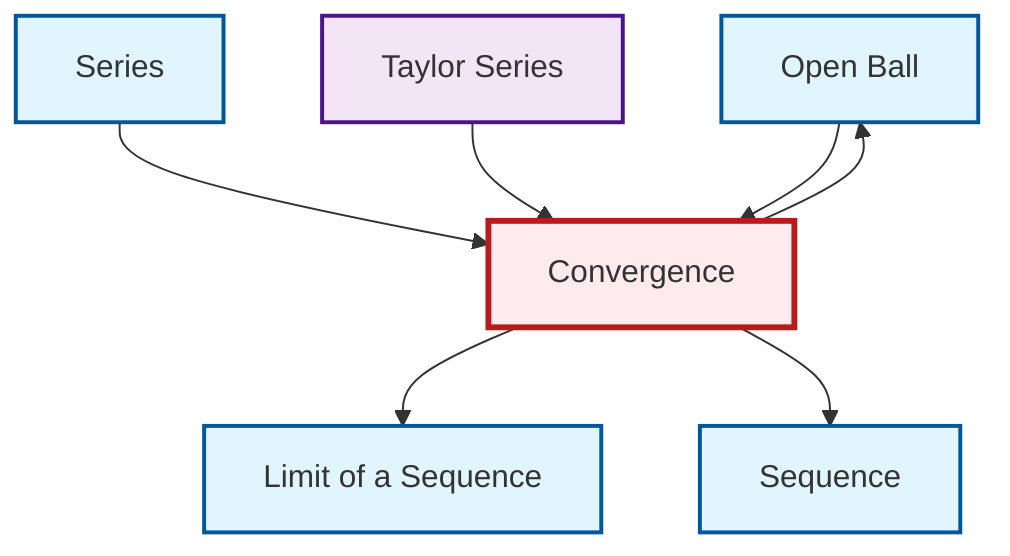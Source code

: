 graph TD
    classDef definition fill:#e1f5fe,stroke:#01579b,stroke-width:2px
    classDef theorem fill:#f3e5f5,stroke:#4a148c,stroke-width:2px
    classDef axiom fill:#fff3e0,stroke:#e65100,stroke-width:2px
    classDef example fill:#e8f5e9,stroke:#1b5e20,stroke-width:2px
    classDef current fill:#ffebee,stroke:#b71c1c,stroke-width:3px
    def-sequence["Sequence"]:::definition
    def-open-ball["Open Ball"]:::definition
    thm-taylor-series["Taylor Series"]:::theorem
    def-limit["Limit of a Sequence"]:::definition
    def-convergence["Convergence"]:::definition
    def-series["Series"]:::definition
    def-series --> def-convergence
    thm-taylor-series --> def-convergence
    def-convergence --> def-limit
    def-convergence --> def-sequence
    def-convergence --> def-open-ball
    def-open-ball --> def-convergence
    class def-convergence current